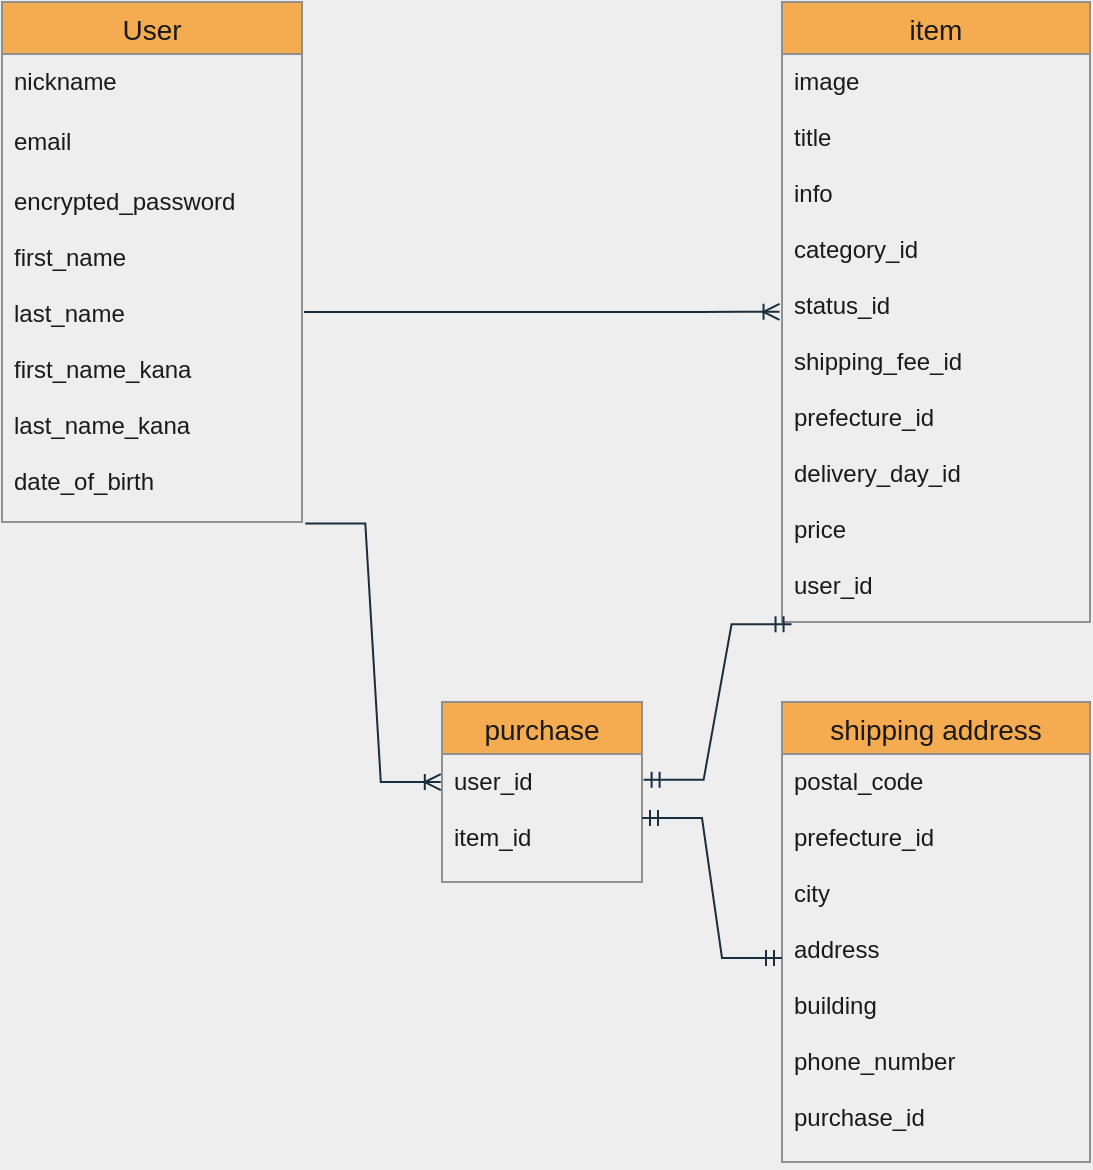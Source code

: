 <mxfile version="13.10.0" type="embed">
    <diagram id="zcOWIfKjxrNiLCgk9bG6" name="ページ1">
        <mxGraphModel dx="509" dy="574" grid="1" gridSize="10" guides="1" tooltips="1" connect="1" arrows="1" fold="1" page="1" pageScale="1" pageWidth="827" pageHeight="1169" background="#EEEEEE" math="0" shadow="0">
            <root>
                <mxCell id="0"/>
                <mxCell id="1" parent="0"/>
                <mxCell id="2" value="User" style="swimlane;fontStyle=0;childLayout=stackLayout;horizontal=1;startSize=26;horizontalStack=0;resizeParent=1;resizeParentMax=0;resizeLast=0;collapsible=1;marginBottom=0;align=center;fontSize=14;fillColor=#F5AB50;strokeColor=#909090;fontColor=#1A1A1A;" parent="1" vertex="1">
                    <mxGeometry x="100" y="40" width="150" height="260" as="geometry">
                        <mxRectangle x="40" y="40" width="60" height="26" as="alternateBounds"/>
                    </mxGeometry>
                </mxCell>
                <mxCell id="3" value="nickname&#10;" style="text;strokeColor=none;fillColor=none;spacingLeft=4;spacingRight=4;overflow=hidden;rotatable=0;points=[[0,0.5],[1,0.5]];portConstraint=eastwest;fontSize=12;fontColor=#1A1A1A;" parent="2" vertex="1">
                    <mxGeometry y="26" width="150" height="30" as="geometry"/>
                </mxCell>
                <mxCell id="4" value="email" style="text;strokeColor=none;fillColor=none;spacingLeft=4;spacingRight=4;overflow=hidden;rotatable=0;points=[[0,0.5],[1,0.5]];portConstraint=eastwest;fontSize=12;fontColor=#1A1A1A;" parent="2" vertex="1">
                    <mxGeometry y="56" width="150" height="30" as="geometry"/>
                </mxCell>
                <mxCell id="5" value="encrypted_password&#10;&#10;first_name&#10;&#10;last_name&#10;&#10;first_name_kana&#10;&#10;last_name_kana&#10;&#10;date_of_birth" style="text;strokeColor=none;fillColor=none;spacingLeft=4;spacingRight=4;overflow=hidden;rotatable=0;points=[[0,0.5],[1,0.5]];portConstraint=eastwest;fontSize=12;fontColor=#1A1A1A;" parent="2" vertex="1">
                    <mxGeometry y="86" width="150" height="174" as="geometry"/>
                </mxCell>
                <mxCell id="10" value="item" style="swimlane;fontStyle=0;childLayout=stackLayout;horizontal=1;startSize=26;horizontalStack=0;resizeParent=1;resizeParentMax=0;resizeLast=0;collapsible=1;marginBottom=0;align=center;fontSize=14;fillColor=#F5AB50;strokeColor=#909090;fontColor=#1A1A1A;" parent="1" vertex="1">
                    <mxGeometry x="490" y="40" width="154" height="310" as="geometry">
                        <mxRectangle x="330" y="40" width="70" height="26" as="alternateBounds"/>
                    </mxGeometry>
                </mxCell>
                <mxCell id="15" value="image&#10;&#10;title&#10;&#10;info&#10;&#10;category_id&#10;&#10;status_id&#10;&#10;shipping_fee_id&#10;&#10;prefecture_id&#10;&#10;delivery_day_id&#10;&#10;price&#10;&#10;user_id" style="text;strokeColor=none;fillColor=none;spacingLeft=4;spacingRight=4;overflow=hidden;rotatable=0;points=[[0,0.5],[1,0.5]];portConstraint=eastwest;fontSize=12;fontColor=#1A1A1A;" parent="10" vertex="1">
                    <mxGeometry y="26" width="154" height="284" as="geometry"/>
                </mxCell>
                <mxCell id="18" value="" style="edgeStyle=entityRelationEdgeStyle;fontSize=12;html=1;endArrow=ERoneToMany;strokeColor=#182E3E;fontColor=#1A1A1A;labelBackgroundColor=#EEEEEE;entryX=-0.008;entryY=0.454;entryDx=0;entryDy=0;entryPerimeter=0;" parent="1" target="15" edge="1">
                    <mxGeometry width="100" height="100" relative="1" as="geometry">
                        <mxPoint x="251" y="195" as="sourcePoint"/>
                        <mxPoint x="480" y="172" as="targetPoint"/>
                    </mxGeometry>
                </mxCell>
                <mxCell id="19" value="purchase" style="swimlane;fontStyle=0;childLayout=stackLayout;horizontal=1;startSize=26;horizontalStack=0;resizeParent=1;resizeParentMax=0;resizeLast=0;collapsible=1;marginBottom=0;align=center;fontSize=14;fillColor=#F5AB50;strokeColor=#909090;fontColor=#1A1A1A;" parent="1" vertex="1">
                    <mxGeometry x="320" y="390" width="100" height="90" as="geometry">
                        <mxRectangle x="160" y="180" width="70" height="26" as="alternateBounds"/>
                    </mxGeometry>
                </mxCell>
                <mxCell id="20" value="user_id&#10;&#10;item_id" style="text;strokeColor=none;fillColor=none;spacingLeft=4;spacingRight=4;overflow=hidden;rotatable=0;points=[[0,0.5],[1,0.5]];portConstraint=eastwest;fontSize=12;fontColor=#1A1A1A;" parent="19" vertex="1">
                    <mxGeometry y="26" width="100" height="64" as="geometry"/>
                </mxCell>
                <mxCell id="21" value="" style="edgeStyle=entityRelationEdgeStyle;fontSize=12;html=1;endArrow=ERoneToMany;entryX=-0.006;entryY=0.219;entryDx=0;entryDy=0;entryPerimeter=0;rounded=0;exitX=1.011;exitY=1.004;exitDx=0;exitDy=0;exitPerimeter=0;strokeColor=#182E3E;fontColor=#1A1A1A;labelBackgroundColor=#EEEEEE;" parent="1" source="5" target="20" edge="1">
                    <mxGeometry width="100" height="100" relative="1" as="geometry">
                        <mxPoint x="330" y="390" as="sourcePoint"/>
                        <mxPoint x="250" y="110" as="targetPoint"/>
                    </mxGeometry>
                </mxCell>
                <mxCell id="23" value="" style="edgeStyle=entityRelationEdgeStyle;fontSize=12;html=1;endArrow=ERmandOne;startArrow=ERmandOne;rounded=0;exitX=0.031;exitY=1.004;exitDx=0;exitDy=0;exitPerimeter=0;entryX=1.008;entryY=0.202;entryDx=0;entryDy=0;entryPerimeter=0;strokeColor=#182E3E;fontColor=#1A1A1A;labelBackgroundColor=#EEEEEE;" parent="1" source="15" target="20" edge="1">
                    <mxGeometry width="100" height="100" relative="1" as="geometry">
                        <mxPoint x="580" y="320" as="sourcePoint"/>
                        <mxPoint x="250" y="110" as="targetPoint"/>
                    </mxGeometry>
                </mxCell>
                <mxCell id="24" value="shipping address" style="swimlane;fontStyle=0;childLayout=stackLayout;horizontal=1;startSize=26;horizontalStack=0;resizeParent=1;resizeParentMax=0;resizeLast=0;collapsible=1;marginBottom=0;align=center;fontSize=14;fillColor=#F5AB50;strokeColor=#909090;fontColor=#1A1A1A;" parent="1" vertex="1">
                    <mxGeometry x="490" y="390" width="154" height="230" as="geometry">
                        <mxRectangle x="160" y="180" width="70" height="26" as="alternateBounds"/>
                    </mxGeometry>
                </mxCell>
                <mxCell id="25" value="postal_code&#10;&#10;prefecture_id&#10;&#10;city&#10;&#10;address&#10;&#10;building&#10;&#10;phone_number&#10;&#10;purchase_id" style="text;strokeColor=none;fillColor=none;spacingLeft=4;spacingRight=4;overflow=hidden;rotatable=0;points=[[0,0.5],[1,0.5]];portConstraint=eastwest;fontSize=12;fontColor=#1A1A1A;" parent="24" vertex="1">
                    <mxGeometry y="26" width="154" height="204" as="geometry"/>
                </mxCell>
                <mxCell id="26" value="" style="edgeStyle=entityRelationEdgeStyle;fontSize=12;html=1;endArrow=ERmandOne;startArrow=ERmandOne;exitX=1;exitY=0.5;exitDx=0;exitDy=0;rounded=0;strokeColor=#182E3E;fontColor=#1A1A1A;labelBackgroundColor=#EEEEEE;" parent="1" source="20" target="25" edge="1">
                    <mxGeometry width="100" height="100" relative="1" as="geometry">
                        <mxPoint x="330" y="340" as="sourcePoint"/>
                        <mxPoint x="430" y="240" as="targetPoint"/>
                    </mxGeometry>
                </mxCell>
            </root>
        </mxGraphModel>
    </diagram>
</mxfile>